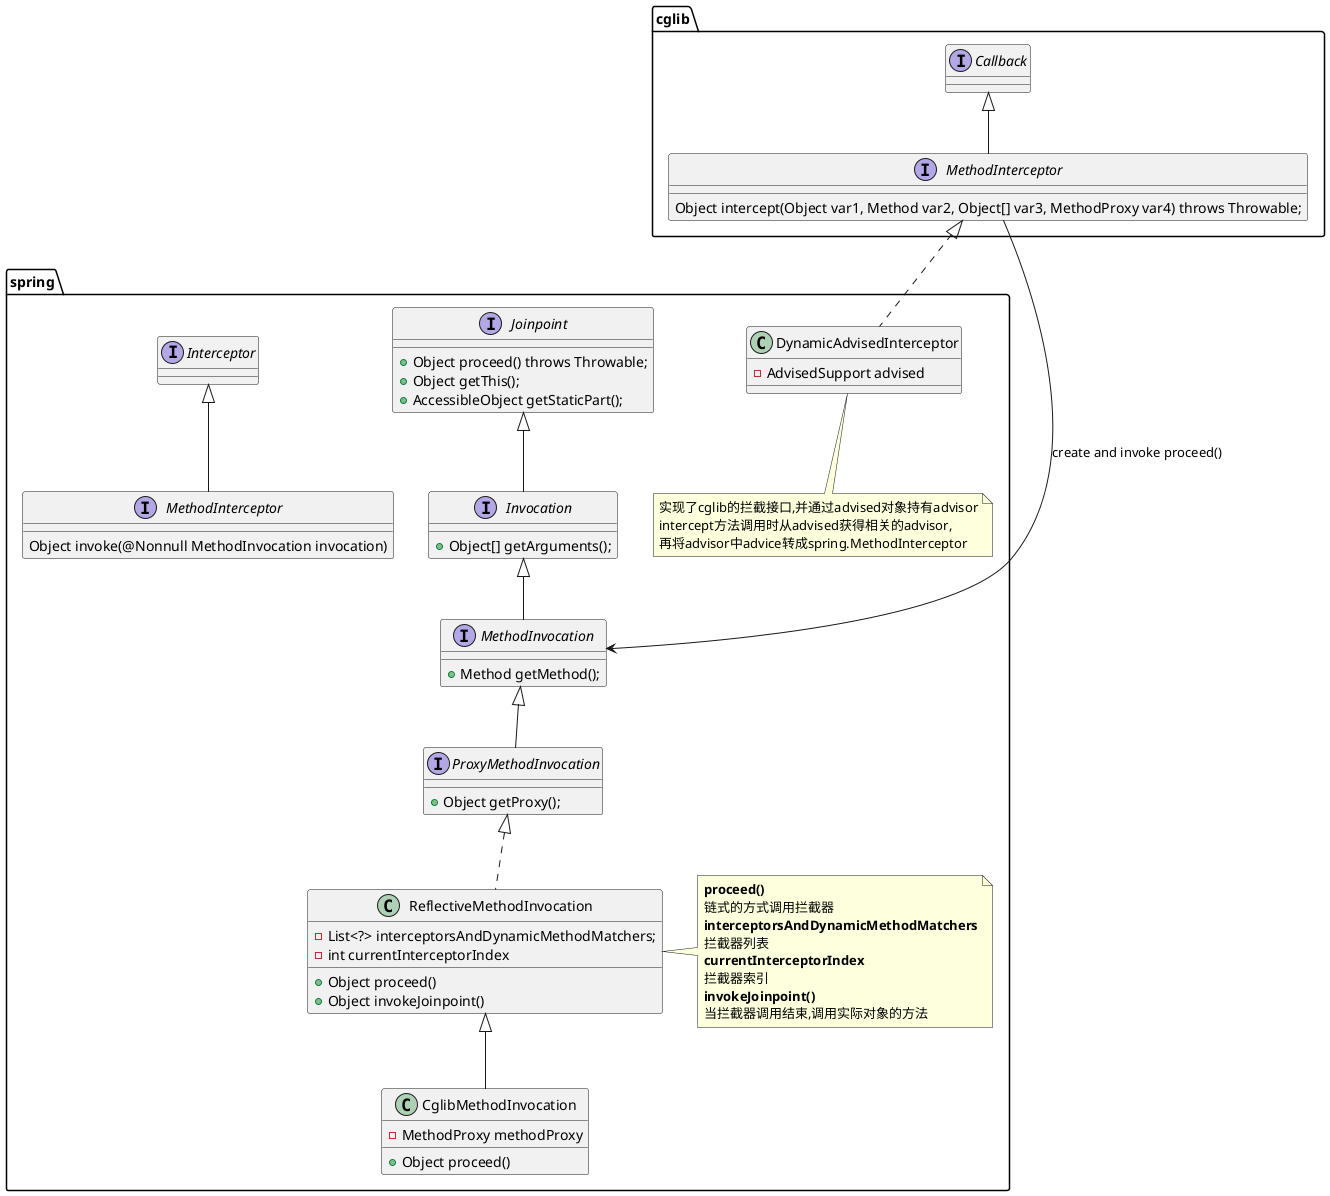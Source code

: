 @startuml
'https://plantuml.com/class-diagram

namespace cglib {
    interface MethodInterceptor extends Callback {
        Object intercept(Object var1, Method var2, Object[] var3, MethodProxy var4) throws Throwable;
    }
}
namespace spring{

    class DynamicAdvisedInterceptor implements cglib.MethodInterceptor{
        - AdvisedSupport advised
    }
    note bottom of  DynamicAdvisedInterceptor
    实现了cglib的拦截接口,并通过advised对象持有advisor
    intercept方法调用时从advised获得相关的advisor,
    再将advisor中advice转成spring.MethodInterceptor
    end note


    interface Joinpoint {
        + Object proceed() throws Throwable;
        + Object getThis();
        + AccessibleObject getStaticPart();
    }

    interface Invocation extends Joinpoint{
        + Object[] getArguments();
    }

    interface MethodInvocation extends Invocation{
        + Method getMethod();
    }

    interface ProxyMethodInvocation extends MethodInvocation{
        + Object getProxy();
    }

    class ReflectiveMethodInvocation implements ProxyMethodInvocation{
        - List<?> interceptorsAndDynamicMethodMatchers;
        - int currentInterceptorIndex
        + Object proceed()
        + Object invokeJoinpoint()
    }
    note right of ReflectiveMethodInvocation
    **proceed()**
    链式的方式调用拦截器
    **interceptorsAndDynamicMethodMatchers**
    拦截器列表
    **currentInterceptorIndex**
    拦截器索引
    **invokeJoinpoint()**
    当拦截器调用结束,调用实际对象的方法
    end note

    class CglibMethodInvocation extends ReflectiveMethodInvocation{
        - MethodProxy methodProxy
        + Object proceed()
    }

    interface MethodInterceptor extends Interceptor{
        Object invoke(@Nonnull MethodInvocation invocation)
    }
}

cglib.MethodInterceptor --> spring.MethodInvocation :create and invoke proceed()

@enduml